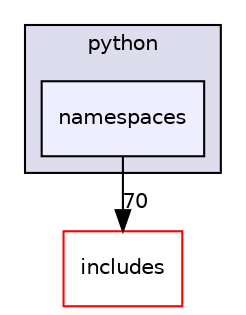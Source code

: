 digraph "/home/ubuntu/projects/pin-2.14/source/tools/Triton/src/libtriton/bindings/python/namespaces" {
  compound=true
  node [ fontsize="10", fontname="Helvetica"];
  edge [ labelfontsize="10", labelfontname="Helvetica"];
  subgraph clusterdir_cd620cc27d99cd5acee30f3194b95f5b {
    graph [ bgcolor="#ddddee", pencolor="black", label="python" fontname="Helvetica", fontsize="10", URL="dir_cd620cc27d99cd5acee30f3194b95f5b.html"]
  dir_d1e87563773564b0e9088e610360d41b [shape=box, label="namespaces", style="filled", fillcolor="#eeeeff", pencolor="black", URL="dir_d1e87563773564b0e9088e610360d41b.html"];
  }
  dir_0a436fc82d73b0b9b664d07557632391 [shape=box label="includes" fillcolor="white" style="filled" color="red" URL="dir_0a436fc82d73b0b9b664d07557632391.html"];
  dir_d1e87563773564b0e9088e610360d41b->dir_0a436fc82d73b0b9b664d07557632391 [headlabel="70", labeldistance=1.5 headhref="dir_000016_000024.html"];
}
